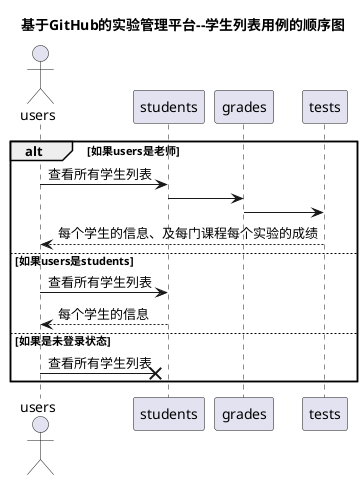 @startuml
title 基于GitHub的实验管理平台--学生列表用例的顺序图
actor users
alt 如果users是老师
    users -> students: 查看所有学生列表
	students -> grades
	grades -> tests
	tests --> users:每个学生的信息、及每门课程每个实验的成绩
else 如果users是students
    users -> students: 查看所有学生列表
    students --> users:每个学生的信息
else 如果是未登录状态
    users ->x students: 查看所有学生列表
end

@enduml